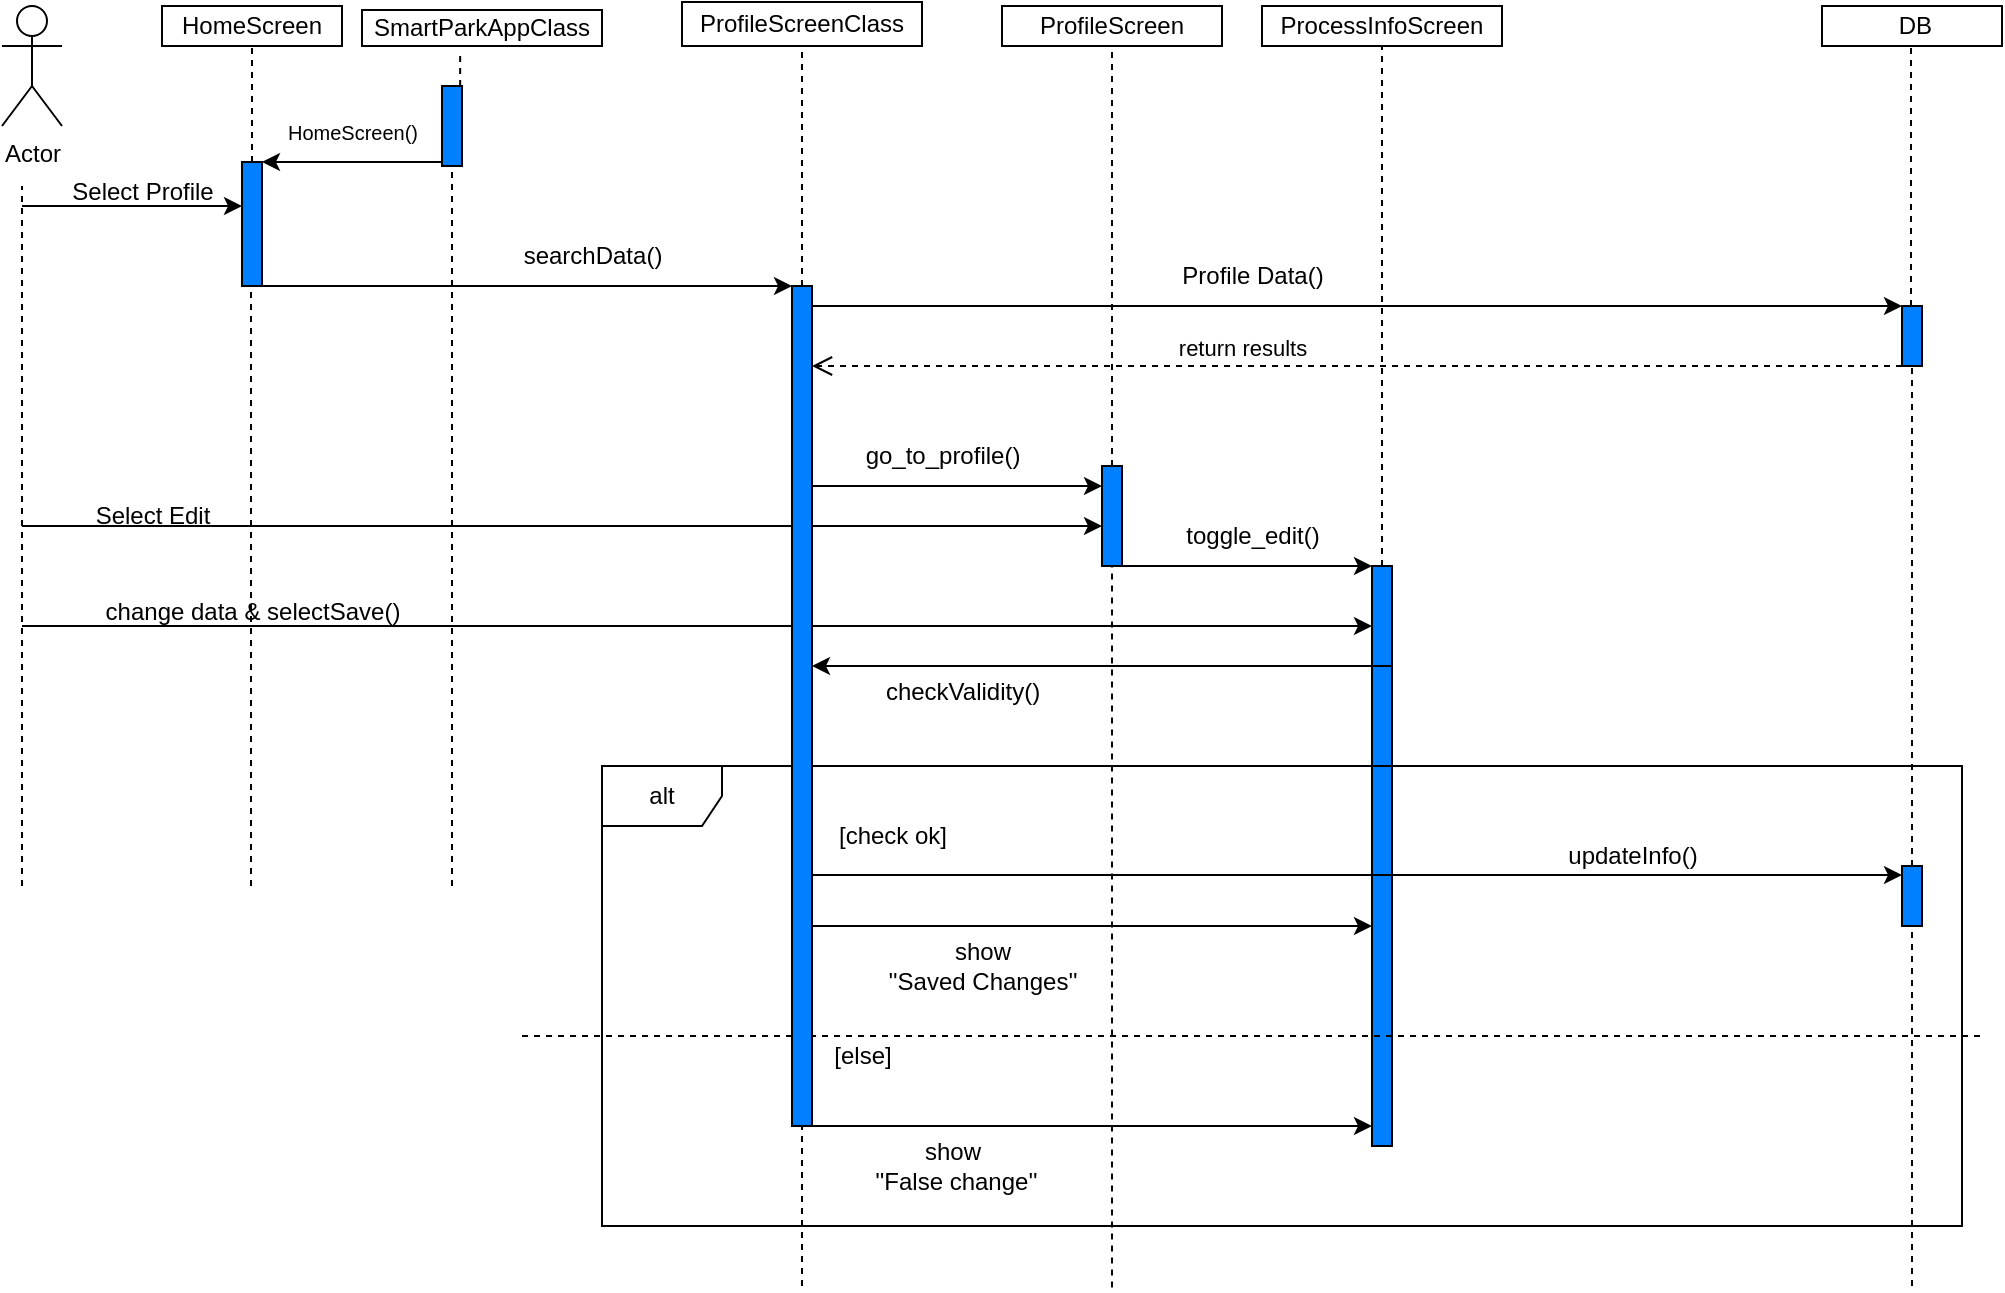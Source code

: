 <mxfile version="27.0.6">
  <diagram name="Page-1" id="2YBvvXClWsGukQMizWep">
    <mxGraphModel dx="1281" dy="567" grid="1" gridSize="10" guides="1" tooltips="1" connect="1" arrows="1" fold="1" page="1" pageScale="1" pageWidth="850" pageHeight="1100" math="0" shadow="0">
      <root>
        <mxCell id="0" />
        <mxCell id="1" parent="0" />
        <mxCell id="3FaKWsDwJX4RuZHxHIgl-1" value="Actor" style="shape=umlActor;verticalLabelPosition=bottom;verticalAlign=top;html=1;outlineConnect=0;" parent="1" vertex="1">
          <mxGeometry x="40" y="40" width="30" height="60" as="geometry" />
        </mxCell>
        <mxCell id="3FaKWsDwJX4RuZHxHIgl-2" value="HomeScreen" style="rounded=0;whiteSpace=wrap;html=1;" parent="1" vertex="1">
          <mxGeometry x="120" y="40" width="90" height="20" as="geometry" />
        </mxCell>
        <mxCell id="3FaKWsDwJX4RuZHxHIgl-3" value="&amp;nbsp;DB" style="rounded=0;whiteSpace=wrap;html=1;" parent="1" vertex="1">
          <mxGeometry x="950" y="40" width="90" height="20" as="geometry" />
        </mxCell>
        <mxCell id="3FaKWsDwJX4RuZHxHIgl-4" value="ProfileScreen" style="rounded=0;whiteSpace=wrap;html=1;" parent="1" vertex="1">
          <mxGeometry x="540" y="40" width="110" height="20" as="geometry" />
        </mxCell>
        <mxCell id="3FaKWsDwJX4RuZHxHIgl-6" value="ProcessInfoScreen" style="rounded=0;whiteSpace=wrap;html=1;" parent="1" vertex="1">
          <mxGeometry x="670" y="40" width="120" height="20" as="geometry" />
        </mxCell>
        <mxCell id="3FaKWsDwJX4RuZHxHIgl-7" value="" style="endArrow=none;dashed=1;html=1;rounded=0;" parent="1" edge="1">
          <mxGeometry width="50" height="50" relative="1" as="geometry">
            <mxPoint x="50" y="480" as="sourcePoint" />
            <mxPoint x="50" y="130" as="targetPoint" />
          </mxGeometry>
        </mxCell>
        <mxCell id="3FaKWsDwJX4RuZHxHIgl-8" value="" style="endArrow=none;dashed=1;html=1;rounded=0;" parent="1" source="3FaKWsDwJX4RuZHxHIgl-33" edge="1">
          <mxGeometry width="50" height="50" relative="1" as="geometry">
            <mxPoint x="995" y="580" as="sourcePoint" />
            <mxPoint x="994.5" y="61" as="targetPoint" />
          </mxGeometry>
        </mxCell>
        <mxCell id="3FaKWsDwJX4RuZHxHIgl-9" value="" style="endArrow=none;dashed=1;html=1;rounded=0;entryX=0.5;entryY=1;entryDx=0;entryDy=0;" parent="1" source="3FaKWsDwJX4RuZHxHIgl-47" target="3FaKWsDwJX4RuZHxHIgl-6" edge="1">
          <mxGeometry width="50" height="50" relative="1" as="geometry">
            <mxPoint x="730" y="480" as="sourcePoint" />
            <mxPoint x="730" y="100" as="targetPoint" />
          </mxGeometry>
        </mxCell>
        <mxCell id="3FaKWsDwJX4RuZHxHIgl-10" value="" style="endArrow=none;dashed=1;html=1;rounded=0;entryX=0.5;entryY=1;entryDx=0;entryDy=0;" parent="1" source="3FaKWsDwJX4RuZHxHIgl-38" target="3FaKWsDwJX4RuZHxHIgl-4" edge="1">
          <mxGeometry width="50" height="50" relative="1" as="geometry">
            <mxPoint x="594.5" y="480" as="sourcePoint" />
            <mxPoint x="594.5" y="100" as="targetPoint" />
          </mxGeometry>
        </mxCell>
        <mxCell id="3FaKWsDwJX4RuZHxHIgl-11" value="" style="endArrow=none;dashed=1;html=1;rounded=0;entryX=0.5;entryY=1;entryDx=0;entryDy=0;" parent="1" source="3FaKWsDwJX4RuZHxHIgl-12" edge="1" target="3FaKWsDwJX4RuZHxHIgl-2">
          <mxGeometry width="50" height="50" relative="1" as="geometry">
            <mxPoint x="194.5" y="170" as="sourcePoint" />
            <mxPoint x="165" y="80" as="targetPoint" />
          </mxGeometry>
        </mxCell>
        <mxCell id="3FaKWsDwJX4RuZHxHIgl-13" value="" style="endArrow=none;dashed=1;html=1;rounded=0;" parent="1" edge="1" target="3FaKWsDwJX4RuZHxHIgl-12">
          <mxGeometry width="50" height="50" relative="1" as="geometry">
            <mxPoint x="164.5" y="480" as="sourcePoint" />
            <mxPoint x="164.5" y="200" as="targetPoint" />
          </mxGeometry>
        </mxCell>
        <mxCell id="3FaKWsDwJX4RuZHxHIgl-18" value="" style="endArrow=classic;html=1;rounded=0;" parent="1" edge="1">
          <mxGeometry width="50" height="50" relative="1" as="geometry">
            <mxPoint x="50" y="140" as="sourcePoint" />
            <mxPoint x="160" y="140" as="targetPoint" />
          </mxGeometry>
        </mxCell>
        <mxCell id="3FaKWsDwJX4RuZHxHIgl-19" value="Select Profile" style="text;html=1;align=center;verticalAlign=middle;resizable=0;points=[];autosize=1;strokeColor=none;fillColor=none;" parent="1" vertex="1">
          <mxGeometry x="65" y="118" width="90" height="30" as="geometry" />
        </mxCell>
        <mxCell id="3FaKWsDwJX4RuZHxHIgl-20" value="SmartParkAppClass" style="rounded=0;whiteSpace=wrap;html=1;" parent="1" vertex="1">
          <mxGeometry x="220" y="42" width="120" height="18" as="geometry" />
        </mxCell>
        <mxCell id="3FaKWsDwJX4RuZHxHIgl-12" value="" style="html=1;points=[[0,0,0,0,5],[0,1,0,0,-5],[1,0,0,0,5],[1,1,0,0,-5]];perimeter=orthogonalPerimeter;outlineConnect=0;targetShapes=umlLifeline;portConstraint=eastwest;newEdgeStyle={&quot;curved&quot;:0,&quot;rounded&quot;:0};fillColor=#007FFF;" parent="1" vertex="1">
          <mxGeometry x="160" y="118" width="10" height="62" as="geometry" />
        </mxCell>
        <mxCell id="3FaKWsDwJX4RuZHxHIgl-24" value="" style="endArrow=none;dashed=1;html=1;rounded=0;entryX=0.409;entryY=1.222;entryDx=0;entryDy=0;entryPerimeter=0;" parent="1" source="3FaKWsDwJX4RuZHxHIgl-23" target="3FaKWsDwJX4RuZHxHIgl-20" edge="1">
          <mxGeometry width="50" height="50" relative="1" as="geometry">
            <mxPoint x="265" y="480" as="sourcePoint" />
            <mxPoint x="270" y="100" as="targetPoint" />
          </mxGeometry>
        </mxCell>
        <mxCell id="3FaKWsDwJX4RuZHxHIgl-25" value="" style="endArrow=none;dashed=1;html=1;rounded=0;" parent="1" target="3FaKWsDwJX4RuZHxHIgl-23" edge="1">
          <mxGeometry width="50" height="50" relative="1" as="geometry">
            <mxPoint x="265" y="480" as="sourcePoint" />
            <mxPoint x="265" y="64" as="targetPoint" />
          </mxGeometry>
        </mxCell>
        <mxCell id="3FaKWsDwJX4RuZHxHIgl-23" value="" style="html=1;points=[[0,0,0,0,5],[0,1,0,0,-5],[1,0,0,0,5],[1,1,0,0,-5]];perimeter=orthogonalPerimeter;outlineConnect=0;targetShapes=umlLifeline;portConstraint=eastwest;newEdgeStyle={&quot;curved&quot;:0,&quot;rounded&quot;:0};fillColor=#007FFF;" parent="1" vertex="1">
          <mxGeometry x="260" y="80" width="10" height="40" as="geometry" />
        </mxCell>
        <mxCell id="3FaKWsDwJX4RuZHxHIgl-26" value="" style="endArrow=classic;html=1;rounded=0;entryX=1;entryY=0;entryDx=0;entryDy=5;entryPerimeter=0;" parent="1" edge="1">
          <mxGeometry width="50" height="50" relative="1" as="geometry">
            <mxPoint x="260" y="118" as="sourcePoint" />
            <mxPoint x="170" y="118" as="targetPoint" />
          </mxGeometry>
        </mxCell>
        <mxCell id="3FaKWsDwJX4RuZHxHIgl-27" value="&lt;font style=&quot;font-size: 10px;&quot;&gt;HomeScreen()&lt;/font&gt;" style="text;html=1;align=center;verticalAlign=middle;resizable=0;points=[];autosize=1;strokeColor=none;fillColor=none;" parent="1" vertex="1">
          <mxGeometry x="170" y="88" width="90" height="30" as="geometry" />
        </mxCell>
        <mxCell id="3FaKWsDwJX4RuZHxHIgl-29" value="" style="endArrow=classic;html=1;rounded=0;exitX=0.622;exitY=1;exitDx=0;exitDy=0;exitPerimeter=0;" parent="1" target="1dAoIpSroz4cQhIIG3X7-3" edge="1" source="3FaKWsDwJX4RuZHxHIgl-12">
          <mxGeometry width="50" height="50" relative="1" as="geometry">
            <mxPoint x="180" y="170" as="sourcePoint" />
            <mxPoint x="430" y="170" as="targetPoint" />
          </mxGeometry>
        </mxCell>
        <mxCell id="3FaKWsDwJX4RuZHxHIgl-31" value="go_to_profile()" style="text;html=1;align=center;verticalAlign=middle;resizable=0;points=[];autosize=1;strokeColor=none;fillColor=none;" parent="1" vertex="1">
          <mxGeometry x="460" y="250" width="100" height="30" as="geometry" />
        </mxCell>
        <mxCell id="3FaKWsDwJX4RuZHxHIgl-32" value="" style="endArrow=classic;html=1;rounded=0;" parent="1" edge="1">
          <mxGeometry width="50" height="50" relative="1" as="geometry">
            <mxPoint x="445" y="190" as="sourcePoint" />
            <mxPoint x="990" y="190" as="targetPoint" />
          </mxGeometry>
        </mxCell>
        <mxCell id="3FaKWsDwJX4RuZHxHIgl-34" value="Profile Data()" style="text;html=1;align=center;verticalAlign=middle;resizable=0;points=[];autosize=1;strokeColor=none;fillColor=none;" parent="1" vertex="1">
          <mxGeometry x="620" y="160" width="90" height="30" as="geometry" />
        </mxCell>
        <mxCell id="3FaKWsDwJX4RuZHxHIgl-36" value="return results" style="html=1;verticalAlign=bottom;endArrow=open;dashed=1;endSize=8;curved=0;rounded=0;" parent="1" edge="1">
          <mxGeometry x="0.211" relative="1" as="geometry">
            <mxPoint x="990" y="220" as="sourcePoint" />
            <mxPoint x="445" y="220" as="targetPoint" />
            <mxPoint as="offset" />
          </mxGeometry>
        </mxCell>
        <mxCell id="3FaKWsDwJX4RuZHxHIgl-37" value="" style="endArrow=classic;html=1;rounded=0;" parent="1" target="3FaKWsDwJX4RuZHxHIgl-38" edge="1">
          <mxGeometry width="50" height="50" relative="1" as="geometry">
            <mxPoint x="440" y="280" as="sourcePoint" />
            <mxPoint x="370" y="280" as="targetPoint" />
          </mxGeometry>
        </mxCell>
        <mxCell id="3FaKWsDwJX4RuZHxHIgl-39" value="" style="endArrow=none;dashed=1;html=1;rounded=0;entryX=0.5;entryY=1;entryDx=0;entryDy=0;" parent="1" target="3FaKWsDwJX4RuZHxHIgl-38" edge="1">
          <mxGeometry width="50" height="50" relative="1" as="geometry">
            <mxPoint x="595" y="680.8" as="sourcePoint" />
            <mxPoint x="595" y="60" as="targetPoint" />
          </mxGeometry>
        </mxCell>
        <mxCell id="3FaKWsDwJX4RuZHxHIgl-38" value="" style="html=1;points=[[0,0,0,0,5],[0,1,0,0,-5],[1,0,0,0,5],[1,1,0,0,-5]];perimeter=orthogonalPerimeter;outlineConnect=0;targetShapes=umlLifeline;portConstraint=eastwest;newEdgeStyle={&quot;curved&quot;:0,&quot;rounded&quot;:0};fillColor=#007FFF;" parent="1" vertex="1">
          <mxGeometry x="590" y="270" width="10" height="50" as="geometry" />
        </mxCell>
        <mxCell id="3FaKWsDwJX4RuZHxHIgl-40" value="searchData()" style="text;html=1;align=center;verticalAlign=middle;resizable=0;points=[];autosize=1;strokeColor=none;fillColor=none;" parent="1" vertex="1">
          <mxGeometry x="290" y="150" width="90" height="30" as="geometry" />
        </mxCell>
        <mxCell id="3FaKWsDwJX4RuZHxHIgl-44" value="" style="endArrow=classic;html=1;rounded=0;entryX=0;entryY=0.6;entryDx=0;entryDy=0;entryPerimeter=0;" parent="1" target="3FaKWsDwJX4RuZHxHIgl-38" edge="1">
          <mxGeometry width="50" height="50" relative="1" as="geometry">
            <mxPoint x="50" y="300" as="sourcePoint" />
            <mxPoint x="380" y="300" as="targetPoint" />
          </mxGeometry>
        </mxCell>
        <mxCell id="3FaKWsDwJX4RuZHxHIgl-46" value="Select Edit" style="text;html=1;align=center;verticalAlign=middle;resizable=0;points=[];autosize=1;strokeColor=none;fillColor=none;" parent="1" vertex="1">
          <mxGeometry x="75" y="280" width="80" height="30" as="geometry" />
        </mxCell>
        <mxCell id="3FaKWsDwJX4RuZHxHIgl-48" value="" style="endArrow=none;dashed=1;html=1;rounded=0;entryX=0.5;entryY=1;entryDx=0;entryDy=0;" parent="1" target="3FaKWsDwJX4RuZHxHIgl-47" edge="1">
          <mxGeometry width="50" height="50" relative="1" as="geometry">
            <mxPoint x="730" y="480" as="sourcePoint" />
            <mxPoint x="730" y="61" as="targetPoint" />
          </mxGeometry>
        </mxCell>
        <mxCell id="3FaKWsDwJX4RuZHxHIgl-47" value="" style="html=1;points=[[0,0,0,0,5],[0,1,0,0,-5],[1,0,0,0,5],[1,1,0,0,-5]];perimeter=orthogonalPerimeter;outlineConnect=0;targetShapes=umlLifeline;portConstraint=eastwest;newEdgeStyle={&quot;curved&quot;:0,&quot;rounded&quot;:0};fillColor=#007FFF;" parent="1" vertex="1">
          <mxGeometry x="725" y="320" width="10" height="290" as="geometry" />
        </mxCell>
        <mxCell id="3FaKWsDwJX4RuZHxHIgl-49" value="" style="endArrow=classic;html=1;rounded=0;" parent="1" target="3FaKWsDwJX4RuZHxHIgl-47" edge="1">
          <mxGeometry width="50" height="50" relative="1" as="geometry">
            <mxPoint x="600" y="320" as="sourcePoint" />
            <mxPoint x="650" y="270" as="targetPoint" />
          </mxGeometry>
        </mxCell>
        <mxCell id="3FaKWsDwJX4RuZHxHIgl-50" value="toggle_edit()" style="text;html=1;align=center;verticalAlign=middle;resizable=0;points=[];autosize=1;strokeColor=none;fillColor=none;" parent="1" vertex="1">
          <mxGeometry x="620" y="290" width="90" height="30" as="geometry" />
        </mxCell>
        <mxCell id="3FaKWsDwJX4RuZHxHIgl-51" value="" style="endArrow=classic;html=1;rounded=0;" parent="1" target="3FaKWsDwJX4RuZHxHIgl-47" edge="1">
          <mxGeometry width="50" height="50" relative="1" as="geometry">
            <mxPoint x="50" y="350" as="sourcePoint" />
            <mxPoint x="410" y="350" as="targetPoint" />
          </mxGeometry>
        </mxCell>
        <mxCell id="3FaKWsDwJX4RuZHxHIgl-52" value="change data &amp;amp; selectSave()" style="text;html=1;align=center;verticalAlign=middle;resizable=0;points=[];autosize=1;strokeColor=none;fillColor=none;" parent="1" vertex="1">
          <mxGeometry x="80" y="328" width="170" height="30" as="geometry" />
        </mxCell>
        <mxCell id="3FaKWsDwJX4RuZHxHIgl-59" value="checkValidity()" style="text;html=1;align=center;verticalAlign=middle;resizable=0;points=[];autosize=1;strokeColor=none;fillColor=none;" parent="1" vertex="1">
          <mxGeometry x="470" y="368" width="100" height="30" as="geometry" />
        </mxCell>
        <mxCell id="3FaKWsDwJX4RuZHxHIgl-61" value="" style="endArrow=classic;html=1;rounded=0;" parent="1" target="1dAoIpSroz4cQhIIG3X7-3" edge="1">
          <mxGeometry width="50" height="50" relative="1" as="geometry">
            <mxPoint x="735" y="370" as="sourcePoint" />
            <mxPoint x="770" y="400" as="targetPoint" />
            <Array as="points">
              <mxPoint x="640" y="370" />
              <mxPoint x="590" y="370" />
            </Array>
          </mxGeometry>
        </mxCell>
        <mxCell id="3FaKWsDwJX4RuZHxHIgl-62" value="" style="endArrow=classic;html=1;rounded=0;" parent="1" edge="1" source="1dAoIpSroz4cQhIIG3X7-3">
          <mxGeometry width="50" height="50" relative="1" as="geometry">
            <mxPoint x="735" y="474.5" as="sourcePoint" />
            <mxPoint x="990" y="474.5" as="targetPoint" />
          </mxGeometry>
        </mxCell>
        <mxCell id="3FaKWsDwJX4RuZHxHIgl-65" value="" style="endArrow=none;dashed=1;html=1;rounded=0;" parent="1" target="3FaKWsDwJX4RuZHxHIgl-64" edge="1">
          <mxGeometry width="50" height="50" relative="1" as="geometry">
            <mxPoint x="995" y="680" as="sourcePoint" />
            <mxPoint x="994.5" y="61" as="targetPoint" />
          </mxGeometry>
        </mxCell>
        <mxCell id="3FaKWsDwJX4RuZHxHIgl-64" value="" style="html=1;points=[[0,0,0,0,5],[0,1,0,0,-5],[1,0,0,0,5],[1,1,0,0,-5]];perimeter=orthogonalPerimeter;outlineConnect=0;targetShapes=umlLifeline;portConstraint=eastwest;newEdgeStyle={&quot;curved&quot;:0,&quot;rounded&quot;:0};fillColor=#007FFF;" parent="1" vertex="1">
          <mxGeometry x="990" y="470" width="10" height="30" as="geometry" />
        </mxCell>
        <mxCell id="3FaKWsDwJX4RuZHxHIgl-66" value="updateInfo()" style="text;html=1;align=center;verticalAlign=middle;resizable=0;points=[];autosize=1;strokeColor=none;fillColor=none;" parent="1" vertex="1">
          <mxGeometry x="810" y="450" width="90" height="30" as="geometry" />
        </mxCell>
        <mxCell id="3FaKWsDwJX4RuZHxHIgl-70" value="alt" style="shape=umlFrame;whiteSpace=wrap;html=1;pointerEvents=0;" parent="1" vertex="1">
          <mxGeometry x="340" y="420" width="680" height="230" as="geometry" />
        </mxCell>
        <mxCell id="3FaKWsDwJX4RuZHxHIgl-72" value="[check ok]" style="text;html=1;align=center;verticalAlign=middle;resizable=0;points=[];autosize=1;strokeColor=none;fillColor=none;" parent="1" vertex="1">
          <mxGeometry x="445" y="440" width="80" height="30" as="geometry" />
        </mxCell>
        <mxCell id="3FaKWsDwJX4RuZHxHIgl-73" value="[else]" style="text;html=1;align=center;verticalAlign=middle;resizable=0;points=[];autosize=1;strokeColor=none;fillColor=none;" parent="1" vertex="1">
          <mxGeometry x="445" y="550" width="50" height="30" as="geometry" />
        </mxCell>
        <mxCell id="3FaKWsDwJX4RuZHxHIgl-74" value="" style="endArrow=none;dashed=1;html=1;rounded=0;" parent="1" edge="1">
          <mxGeometry width="50" height="50" relative="1" as="geometry">
            <mxPoint x="300" y="555" as="sourcePoint" />
            <mxPoint x="1030" y="555" as="targetPoint" />
            <Array as="points">
              <mxPoint x="890" y="555" />
            </Array>
          </mxGeometry>
        </mxCell>
        <mxCell id="3FaKWsDwJX4RuZHxHIgl-75" value="" style="endArrow=classic;html=1;rounded=0;" parent="1" target="3FaKWsDwJX4RuZHxHIgl-47" edge="1" source="1dAoIpSroz4cQhIIG3X7-3">
          <mxGeometry width="50" height="50" relative="1" as="geometry">
            <mxPoint x="740" y="600" as="sourcePoint" />
            <mxPoint x="790" y="550" as="targetPoint" />
            <Array as="points">
              <mxPoint x="590" y="600" />
              <mxPoint x="640" y="600" />
            </Array>
          </mxGeometry>
        </mxCell>
        <mxCell id="3FaKWsDwJX4RuZHxHIgl-76" value="show&lt;br&gt;&lt;div&gt;&amp;nbsp;&#39;&#39;False change&#39;&#39;&lt;/div&gt;" style="text;html=1;align=center;verticalAlign=middle;resizable=0;points=[];autosize=1;strokeColor=none;fillColor=none;" parent="1" vertex="1">
          <mxGeometry x="460" y="600" width="110" height="40" as="geometry" />
        </mxCell>
        <mxCell id="3FaKWsDwJX4RuZHxHIgl-77" value="" style="endArrow=classic;html=1;rounded=0;" parent="1" target="3FaKWsDwJX4RuZHxHIgl-47" edge="1" source="1dAoIpSroz4cQhIIG3X7-3">
          <mxGeometry width="50" height="50" relative="1" as="geometry">
            <mxPoint x="735" y="500" as="sourcePoint" />
            <mxPoint x="785" y="450" as="targetPoint" />
            <Array as="points">
              <mxPoint x="610" y="500" />
              <mxPoint x="680" y="500" />
            </Array>
          </mxGeometry>
        </mxCell>
        <mxCell id="3FaKWsDwJX4RuZHxHIgl-78" value="show&lt;br&gt;&lt;div&gt;&#39;&#39;Saved Changes&#39;&#39;&lt;/div&gt;" style="text;html=1;align=center;verticalAlign=middle;resizable=0;points=[];autosize=1;strokeColor=none;fillColor=none;" parent="1" vertex="1">
          <mxGeometry x="470" y="500" width="120" height="40" as="geometry" />
        </mxCell>
        <mxCell id="1dAoIpSroz4cQhIIG3X7-1" value="ProfileScreenClass" style="html=1;whiteSpace=wrap;" vertex="1" parent="1">
          <mxGeometry x="380" y="38" width="120" height="22" as="geometry" />
        </mxCell>
        <mxCell id="1dAoIpSroz4cQhIIG3X7-2" value="" style="endArrow=none;dashed=1;html=1;rounded=0;" edge="1" parent="1" source="1dAoIpSroz4cQhIIG3X7-3">
          <mxGeometry width="50" height="50" relative="1" as="geometry">
            <mxPoint x="440" y="480" as="sourcePoint" />
            <mxPoint x="440" y="60" as="targetPoint" />
          </mxGeometry>
        </mxCell>
        <mxCell id="1dAoIpSroz4cQhIIG3X7-4" value="" style="endArrow=none;dashed=1;html=1;rounded=0;" edge="1" parent="1" target="1dAoIpSroz4cQhIIG3X7-3">
          <mxGeometry width="50" height="50" relative="1" as="geometry">
            <mxPoint x="440" y="680" as="sourcePoint" />
            <mxPoint x="440" y="60" as="targetPoint" />
          </mxGeometry>
        </mxCell>
        <mxCell id="1dAoIpSroz4cQhIIG3X7-3" value="" style="html=1;points=[[0,0,0,0,5],[0,1,0,0,-5],[1,0,0,0,5],[1,1,0,0,-5]];perimeter=orthogonalPerimeter;outlineConnect=0;targetShapes=umlLifeline;portConstraint=eastwest;newEdgeStyle={&quot;curved&quot;:0,&quot;rounded&quot;:0};fillColor=#007FFF;" vertex="1" parent="1">
          <mxGeometry x="435" y="180" width="10" height="420" as="geometry" />
        </mxCell>
        <mxCell id="1dAoIpSroz4cQhIIG3X7-5" value="" style="endArrow=none;dashed=1;html=1;rounded=0;" edge="1" parent="1" source="3FaKWsDwJX4RuZHxHIgl-64" target="3FaKWsDwJX4RuZHxHIgl-33">
          <mxGeometry width="50" height="50" relative="1" as="geometry">
            <mxPoint x="995" y="470" as="sourcePoint" />
            <mxPoint x="994.5" y="61" as="targetPoint" />
          </mxGeometry>
        </mxCell>
        <mxCell id="3FaKWsDwJX4RuZHxHIgl-33" value="" style="html=1;points=[[0,0,0,0,5],[0,1,0,0,-5],[1,0,0,0,5],[1,1,0,0,-5]];perimeter=orthogonalPerimeter;outlineConnect=0;targetShapes=umlLifeline;portConstraint=eastwest;newEdgeStyle={&quot;curved&quot;:0,&quot;rounded&quot;:0};fillColor=#007FFF;" parent="1" vertex="1">
          <mxGeometry x="990" y="190" width="10" height="30" as="geometry" />
        </mxCell>
      </root>
    </mxGraphModel>
  </diagram>
</mxfile>
